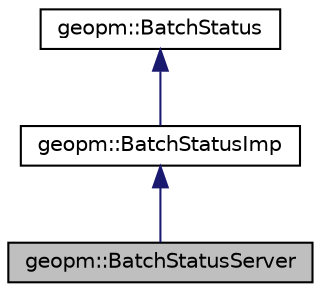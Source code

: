 digraph "geopm::BatchStatusServer"
{
 // LATEX_PDF_SIZE
  edge [fontname="Helvetica",fontsize="10",labelfontname="Helvetica",labelfontsize="10"];
  node [fontname="Helvetica",fontsize="10",shape=record];
  Node1 [label="geopm::BatchStatusServer",height=0.2,width=0.4,color="black", fillcolor="grey75", style="filled", fontcolor="black",tooltip=" "];
  Node2 -> Node1 [dir="back",color="midnightblue",fontsize="10",style="solid",fontname="Helvetica"];
  Node2 [label="geopm::BatchStatusImp",height=0.2,width=0.4,color="black", fillcolor="white", style="filled",URL="$classgeopm_1_1_batch_status_imp.html",tooltip=" "];
  Node3 -> Node2 [dir="back",color="midnightblue",fontsize="10",style="solid",fontname="Helvetica"];
  Node3 [label="geopm::BatchStatus",height=0.2,width=0.4,color="black", fillcolor="white", style="filled",URL="$classgeopm_1_1_batch_status.html",tooltip=" "];
}
